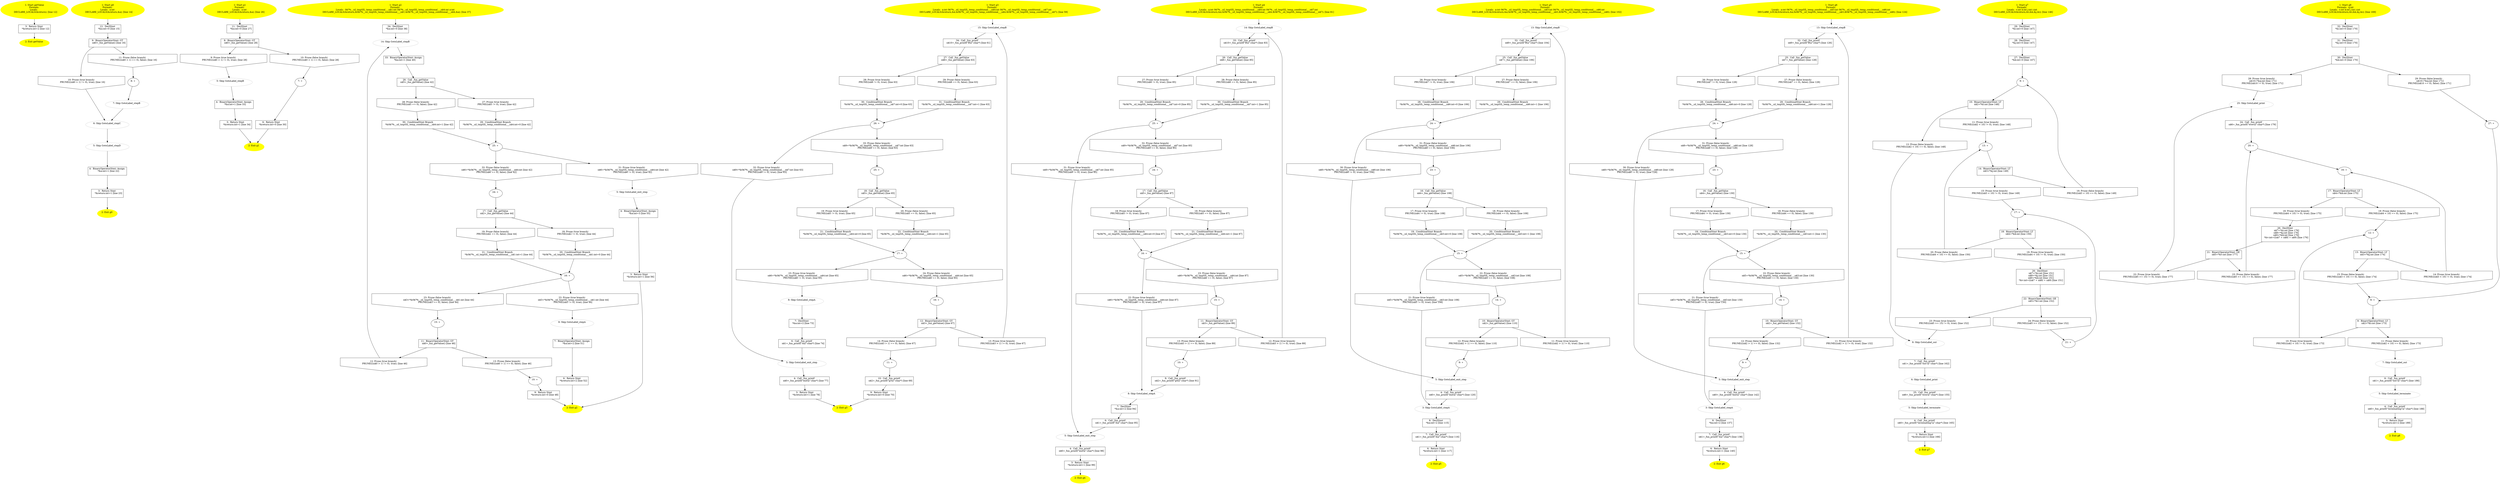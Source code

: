 /* @generated */
digraph iCFG {
"getValue.faa0c7b1433b0c97fcdc15fa47c8180f_1" [label="1: Start getValue\nFormals: \nLocals:  \n   DECLARE_LOCALS(&return); [line 12]\n " color=yellow style=filled]
	

	 "getValue.faa0c7b1433b0c97fcdc15fa47c8180f_1" -> "getValue.faa0c7b1433b0c97fcdc15fa47c8180f_3" ;
"getValue.faa0c7b1433b0c97fcdc15fa47c8180f_2" [label="2: Exit getValue \n  " color=yellow style=filled]
	

"getValue.faa0c7b1433b0c97fcdc15fa47c8180f_3" [label="3:  Return Stmt \n   *&return:int=2 [line 12]\n " shape="box"]
	

	 "getValue.faa0c7b1433b0c97fcdc15fa47c8180f_3" -> "getValue.faa0c7b1433b0c97fcdc15fa47c8180f_2" ;
"g0.8ac829e3bb8338d74cfb45ebe834d8e1_1" [label="1: Start g0\nFormals: \nLocals:  a:int \n   DECLARE_LOCALS(&return,&a); [line 14]\n " color=yellow style=filled]
	

	 "g0.8ac829e3bb8338d74cfb45ebe834d8e1_1" -> "g0.8ac829e3bb8338d74cfb45ebe834d8e1_12" ;
"g0.8ac829e3bb8338d74cfb45ebe834d8e1_2" [label="2: Exit g0 \n  " color=yellow style=filled]
	

"g0.8ac829e3bb8338d74cfb45ebe834d8e1_3" [label="3:  Return Stmt \n   *&return:int=1 [line 23]\n " shape="box"]
	

	 "g0.8ac829e3bb8338d74cfb45ebe834d8e1_3" -> "g0.8ac829e3bb8338d74cfb45ebe834d8e1_2" ;
"g0.8ac829e3bb8338d74cfb45ebe834d8e1_4" [label="4:  BinaryOperatorStmt: Assign \n   *&a:int=1 [line 22]\n " shape="box"]
	

	 "g0.8ac829e3bb8338d74cfb45ebe834d8e1_4" -> "g0.8ac829e3bb8338d74cfb45ebe834d8e1_3" ;
"g0.8ac829e3bb8338d74cfb45ebe834d8e1_5" [label="5: Skip GotoLabel_stepD \n  " color="gray"]
	

	 "g0.8ac829e3bb8338d74cfb45ebe834d8e1_5" -> "g0.8ac829e3bb8338d74cfb45ebe834d8e1_4" ;
"g0.8ac829e3bb8338d74cfb45ebe834d8e1_6" [label="6: Skip GotoLabel_stepC \n  " color="gray"]
	

	 "g0.8ac829e3bb8338d74cfb45ebe834d8e1_6" -> "g0.8ac829e3bb8338d74cfb45ebe834d8e1_5" ;
"g0.8ac829e3bb8338d74cfb45ebe834d8e1_7" [label="7: Skip GotoLabel_stepB \n  " color="gray"]
	

	 "g0.8ac829e3bb8338d74cfb45ebe834d8e1_7" -> "g0.8ac829e3bb8338d74cfb45ebe834d8e1_6" ;
"g0.8ac829e3bb8338d74cfb45ebe834d8e1_8" [label="8: + \n  " ]
	

	 "g0.8ac829e3bb8338d74cfb45ebe834d8e1_8" -> "g0.8ac829e3bb8338d74cfb45ebe834d8e1_7" ;
"g0.8ac829e3bb8338d74cfb45ebe834d8e1_9" [label="9:  BinaryOperatorStmt: GT \n   n$0=_fun_getValue() [line 16]\n " shape="box"]
	

	 "g0.8ac829e3bb8338d74cfb45ebe834d8e1_9" -> "g0.8ac829e3bb8338d74cfb45ebe834d8e1_10" ;
	 "g0.8ac829e3bb8338d74cfb45ebe834d8e1_9" -> "g0.8ac829e3bb8338d74cfb45ebe834d8e1_11" ;
"g0.8ac829e3bb8338d74cfb45ebe834d8e1_10" [label="10: Prune (true branch) \n   PRUNE(((n$0 > 1) != 0), true); [line 16]\n " shape="invhouse"]
	

	 "g0.8ac829e3bb8338d74cfb45ebe834d8e1_10" -> "g0.8ac829e3bb8338d74cfb45ebe834d8e1_6" ;
"g0.8ac829e3bb8338d74cfb45ebe834d8e1_11" [label="11: Prune (false branch) \n   PRUNE(((n$0 > 1) == 0), false); [line 16]\n " shape="invhouse"]
	

	 "g0.8ac829e3bb8338d74cfb45ebe834d8e1_11" -> "g0.8ac829e3bb8338d74cfb45ebe834d8e1_8" ;
"g0.8ac829e3bb8338d74cfb45ebe834d8e1_12" [label="12:  DeclStmt \n   *&a:int=0 [line 15]\n " shape="box"]
	

	 "g0.8ac829e3bb8338d74cfb45ebe834d8e1_12" -> "g0.8ac829e3bb8338d74cfb45ebe834d8e1_9" ;
"g1.0120a4f9196a5f9eb9f523f31f914da7_1" [label="1: Start g1\nFormals: \nLocals:  a:int \n   DECLARE_LOCALS(&return,&a); [line 26]\n " color=yellow style=filled]
	

	 "g1.0120a4f9196a5f9eb9f523f31f914da7_1" -> "g1.0120a4f9196a5f9eb9f523f31f914da7_11" ;
"g1.0120a4f9196a5f9eb9f523f31f914da7_2" [label="2: Exit g1 \n  " color=yellow style=filled]
	

"g1.0120a4f9196a5f9eb9f523f31f914da7_3" [label="3:  Return Stmt \n   *&return:int=1 [line 34]\n " shape="box"]
	

	 "g1.0120a4f9196a5f9eb9f523f31f914da7_3" -> "g1.0120a4f9196a5f9eb9f523f31f914da7_2" ;
"g1.0120a4f9196a5f9eb9f523f31f914da7_4" [label="4:  BinaryOperatorStmt: Assign \n   *&a:int=1 [line 33]\n " shape="box"]
	

	 "g1.0120a4f9196a5f9eb9f523f31f914da7_4" -> "g1.0120a4f9196a5f9eb9f523f31f914da7_3" ;
"g1.0120a4f9196a5f9eb9f523f31f914da7_5" [label="5: Skip GotoLabel_stepB \n  " color="gray"]
	

	 "g1.0120a4f9196a5f9eb9f523f31f914da7_5" -> "g1.0120a4f9196a5f9eb9f523f31f914da7_4" ;
"g1.0120a4f9196a5f9eb9f523f31f914da7_6" [label="6:  Return Stmt \n   *&return:int=0 [line 30]\n " shape="box"]
	

	 "g1.0120a4f9196a5f9eb9f523f31f914da7_6" -> "g1.0120a4f9196a5f9eb9f523f31f914da7_2" ;
"g1.0120a4f9196a5f9eb9f523f31f914da7_7" [label="7: + \n  " ]
	

	 "g1.0120a4f9196a5f9eb9f523f31f914da7_7" -> "g1.0120a4f9196a5f9eb9f523f31f914da7_6" ;
"g1.0120a4f9196a5f9eb9f523f31f914da7_8" [label="8:  BinaryOperatorStmt: GT \n   n$0=_fun_getValue() [line 28]\n " shape="box"]
	

	 "g1.0120a4f9196a5f9eb9f523f31f914da7_8" -> "g1.0120a4f9196a5f9eb9f523f31f914da7_9" ;
	 "g1.0120a4f9196a5f9eb9f523f31f914da7_8" -> "g1.0120a4f9196a5f9eb9f523f31f914da7_10" ;
"g1.0120a4f9196a5f9eb9f523f31f914da7_9" [label="9: Prune (true branch) \n   PRUNE(((n$0 > 1) != 0), true); [line 28]\n " shape="invhouse"]
	

	 "g1.0120a4f9196a5f9eb9f523f31f914da7_9" -> "g1.0120a4f9196a5f9eb9f523f31f914da7_5" ;
"g1.0120a4f9196a5f9eb9f523f31f914da7_10" [label="10: Prune (false branch) \n   PRUNE(((n$0 > 1) == 0), false); [line 28]\n " shape="invhouse"]
	

	 "g1.0120a4f9196a5f9eb9f523f31f914da7_10" -> "g1.0120a4f9196a5f9eb9f523f31f914da7_7" ;
"g1.0120a4f9196a5f9eb9f523f31f914da7_11" [label="11:  DeclStmt \n   *&a:int=0 [line 27]\n " shape="box"]
	

	 "g1.0120a4f9196a5f9eb9f523f31f914da7_11" -> "g1.0120a4f9196a5f9eb9f523f31f914da7_8" ;
"g2.e1c80488853d86ab9d6decfe30d8930f_1" [label="1: Start g2\nFormals: \nLocals:  0$?%__sil_tmpSIL_temp_conditional___n$1:int 0$?%__sil_tmpSIL_temp_conditional___n$4:int a:int \n   DECLARE_LOCALS(&return,&0$?%__sil_tmpSIL_temp_conditional___n$1,&0$?%__sil_tmpSIL_temp_conditional___n$4,&a); [line 37]\n " color=yellow style=filled]
	

	 "g2.e1c80488853d86ab9d6decfe30d8930f_1" -> "g2.e1c80488853d86ab9d6decfe30d8930f_34" ;
"g2.e1c80488853d86ab9d6decfe30d8930f_2" [label="2: Exit g2 \n  " color=yellow style=filled]
	

"g2.e1c80488853d86ab9d6decfe30d8930f_3" [label="3:  Return Stmt \n   *&return:int=1 [line 56]\n " shape="box"]
	

	 "g2.e1c80488853d86ab9d6decfe30d8930f_3" -> "g2.e1c80488853d86ab9d6decfe30d8930f_2" ;
"g2.e1c80488853d86ab9d6decfe30d8930f_4" [label="4:  BinaryOperatorStmt: Assign \n   *&a:int=3 [line 55]\n " shape="box"]
	

	 "g2.e1c80488853d86ab9d6decfe30d8930f_4" -> "g2.e1c80488853d86ab9d6decfe30d8930f_3" ;
"g2.e1c80488853d86ab9d6decfe30d8930f_5" [label="5: Skip GotoLabel_exit_step \n  " color="gray"]
	

	 "g2.e1c80488853d86ab9d6decfe30d8930f_5" -> "g2.e1c80488853d86ab9d6decfe30d8930f_4" ;
"g2.e1c80488853d86ab9d6decfe30d8930f_6" [label="6:  Return Stmt \n   *&return:int=2 [line 52]\n " shape="box"]
	

	 "g2.e1c80488853d86ab9d6decfe30d8930f_6" -> "g2.e1c80488853d86ab9d6decfe30d8930f_2" ;
"g2.e1c80488853d86ab9d6decfe30d8930f_7" [label="7:  BinaryOperatorStmt: Assign \n   *&a:int=2 [line 51]\n " shape="box"]
	

	 "g2.e1c80488853d86ab9d6decfe30d8930f_7" -> "g2.e1c80488853d86ab9d6decfe30d8930f_6" ;
"g2.e1c80488853d86ab9d6decfe30d8930f_8" [label="8: Skip GotoLabel_stepA \n  " color="gray"]
	

	 "g2.e1c80488853d86ab9d6decfe30d8930f_8" -> "g2.e1c80488853d86ab9d6decfe30d8930f_7" ;
"g2.e1c80488853d86ab9d6decfe30d8930f_9" [label="9:  Return Stmt \n   *&return:int=0 [line 48]\n " shape="box"]
	

	 "g2.e1c80488853d86ab9d6decfe30d8930f_9" -> "g2.e1c80488853d86ab9d6decfe30d8930f_2" ;
"g2.e1c80488853d86ab9d6decfe30d8930f_10" [label="10: + \n  " ]
	

	 "g2.e1c80488853d86ab9d6decfe30d8930f_10" -> "g2.e1c80488853d86ab9d6decfe30d8930f_9" ;
"g2.e1c80488853d86ab9d6decfe30d8930f_11" [label="11:  BinaryOperatorStmt: GT \n   n$0=_fun_getValue() [line 46]\n " shape="box"]
	

	 "g2.e1c80488853d86ab9d6decfe30d8930f_11" -> "g2.e1c80488853d86ab9d6decfe30d8930f_12" ;
	 "g2.e1c80488853d86ab9d6decfe30d8930f_11" -> "g2.e1c80488853d86ab9d6decfe30d8930f_13" ;
"g2.e1c80488853d86ab9d6decfe30d8930f_12" [label="12: Prune (true branch) \n   PRUNE(((n$0 > 1) != 0), true); [line 46]\n " shape="invhouse"]
	

	 "g2.e1c80488853d86ab9d6decfe30d8930f_12" -> "g2.e1c80488853d86ab9d6decfe30d8930f_14" ;
"g2.e1c80488853d86ab9d6decfe30d8930f_13" [label="13: Prune (false branch) \n   PRUNE(((n$0 > 1) == 0), false); [line 46]\n " shape="invhouse"]
	

	 "g2.e1c80488853d86ab9d6decfe30d8930f_13" -> "g2.e1c80488853d86ab9d6decfe30d8930f_10" ;
"g2.e1c80488853d86ab9d6decfe30d8930f_14" [label="14: Skip GotoLabel_stepB \n  " color="gray"]
	

	 "g2.e1c80488853d86ab9d6decfe30d8930f_14" -> "g2.e1c80488853d86ab9d6decfe30d8930f_33" ;
"g2.e1c80488853d86ab9d6decfe30d8930f_15" [label="15: + \n  " ]
	

	 "g2.e1c80488853d86ab9d6decfe30d8930f_15" -> "g2.e1c80488853d86ab9d6decfe30d8930f_11" ;
"g2.e1c80488853d86ab9d6decfe30d8930f_16" [label="16: + \n  " ]
	

	 "g2.e1c80488853d86ab9d6decfe30d8930f_16" -> "g2.e1c80488853d86ab9d6decfe30d8930f_22" ;
	 "g2.e1c80488853d86ab9d6decfe30d8930f_16" -> "g2.e1c80488853d86ab9d6decfe30d8930f_23" ;
"g2.e1c80488853d86ab9d6decfe30d8930f_17" [label="17:  Call _fun_getValue \n   n$2=_fun_getValue() [line 44]\n " shape="box"]
	

	 "g2.e1c80488853d86ab9d6decfe30d8930f_17" -> "g2.e1c80488853d86ab9d6decfe30d8930f_18" ;
	 "g2.e1c80488853d86ab9d6decfe30d8930f_17" -> "g2.e1c80488853d86ab9d6decfe30d8930f_19" ;
"g2.e1c80488853d86ab9d6decfe30d8930f_18" [label="18: Prune (true branch) \n   PRUNE((n$2 != 0), true); [line 44]\n " shape="invhouse"]
	

	 "g2.e1c80488853d86ab9d6decfe30d8930f_18" -> "g2.e1c80488853d86ab9d6decfe30d8930f_20" ;
"g2.e1c80488853d86ab9d6decfe30d8930f_19" [label="19: Prune (false branch) \n   PRUNE((n$2 == 0), false); [line 44]\n " shape="invhouse"]
	

	 "g2.e1c80488853d86ab9d6decfe30d8930f_19" -> "g2.e1c80488853d86ab9d6decfe30d8930f_21" ;
"g2.e1c80488853d86ab9d6decfe30d8930f_20" [label="20:  ConditinalStmt Branch \n   *&0$?%__sil_tmpSIL_temp_conditional___n$1:int=0 [line 44]\n " shape="box"]
	

	 "g2.e1c80488853d86ab9d6decfe30d8930f_20" -> "g2.e1c80488853d86ab9d6decfe30d8930f_16" ;
"g2.e1c80488853d86ab9d6decfe30d8930f_21" [label="21:  ConditinalStmt Branch \n   *&0$?%__sil_tmpSIL_temp_conditional___n$1:int=1 [line 44]\n " shape="box"]
	

	 "g2.e1c80488853d86ab9d6decfe30d8930f_21" -> "g2.e1c80488853d86ab9d6decfe30d8930f_16" ;
"g2.e1c80488853d86ab9d6decfe30d8930f_22" [label="22: Prune (true branch) \n   n$3=*&0$?%__sil_tmpSIL_temp_conditional___n$1:int [line 44]\n  PRUNE((n$3 != 0), true); [line 44]\n " shape="invhouse"]
	

	 "g2.e1c80488853d86ab9d6decfe30d8930f_22" -> "g2.e1c80488853d86ab9d6decfe30d8930f_8" ;
"g2.e1c80488853d86ab9d6decfe30d8930f_23" [label="23: Prune (false branch) \n   n$3=*&0$?%__sil_tmpSIL_temp_conditional___n$1:int [line 44]\n  PRUNE((n$3 == 0), false); [line 44]\n " shape="invhouse"]
	

	 "g2.e1c80488853d86ab9d6decfe30d8930f_23" -> "g2.e1c80488853d86ab9d6decfe30d8930f_15" ;
"g2.e1c80488853d86ab9d6decfe30d8930f_24" [label="24: + \n  " ]
	

	 "g2.e1c80488853d86ab9d6decfe30d8930f_24" -> "g2.e1c80488853d86ab9d6decfe30d8930f_17" ;
"g2.e1c80488853d86ab9d6decfe30d8930f_25" [label="25: + \n  " ]
	

	 "g2.e1c80488853d86ab9d6decfe30d8930f_25" -> "g2.e1c80488853d86ab9d6decfe30d8930f_31" ;
	 "g2.e1c80488853d86ab9d6decfe30d8930f_25" -> "g2.e1c80488853d86ab9d6decfe30d8930f_32" ;
"g2.e1c80488853d86ab9d6decfe30d8930f_26" [label="26:  Call _fun_getValue \n   n$5=_fun_getValue() [line 42]\n " shape="box"]
	

	 "g2.e1c80488853d86ab9d6decfe30d8930f_26" -> "g2.e1c80488853d86ab9d6decfe30d8930f_27" ;
	 "g2.e1c80488853d86ab9d6decfe30d8930f_26" -> "g2.e1c80488853d86ab9d6decfe30d8930f_28" ;
"g2.e1c80488853d86ab9d6decfe30d8930f_27" [label="27: Prune (true branch) \n   PRUNE((n$5 != 0), true); [line 42]\n " shape="invhouse"]
	

	 "g2.e1c80488853d86ab9d6decfe30d8930f_27" -> "g2.e1c80488853d86ab9d6decfe30d8930f_29" ;
"g2.e1c80488853d86ab9d6decfe30d8930f_28" [label="28: Prune (false branch) \n   PRUNE((n$5 == 0), false); [line 42]\n " shape="invhouse"]
	

	 "g2.e1c80488853d86ab9d6decfe30d8930f_28" -> "g2.e1c80488853d86ab9d6decfe30d8930f_30" ;
"g2.e1c80488853d86ab9d6decfe30d8930f_29" [label="29:  ConditinalStmt Branch \n   *&0$?%__sil_tmpSIL_temp_conditional___n$4:int=0 [line 42]\n " shape="box"]
	

	 "g2.e1c80488853d86ab9d6decfe30d8930f_29" -> "g2.e1c80488853d86ab9d6decfe30d8930f_25" ;
"g2.e1c80488853d86ab9d6decfe30d8930f_30" [label="30:  ConditinalStmt Branch \n   *&0$?%__sil_tmpSIL_temp_conditional___n$4:int=1 [line 42]\n " shape="box"]
	

	 "g2.e1c80488853d86ab9d6decfe30d8930f_30" -> "g2.e1c80488853d86ab9d6decfe30d8930f_25" ;
"g2.e1c80488853d86ab9d6decfe30d8930f_31" [label="31: Prune (true branch) \n   n$6=*&0$?%__sil_tmpSIL_temp_conditional___n$4:int [line 42]\n  PRUNE((n$6 != 0), true); [line 42]\n " shape="invhouse"]
	

	 "g2.e1c80488853d86ab9d6decfe30d8930f_31" -> "g2.e1c80488853d86ab9d6decfe30d8930f_5" ;
"g2.e1c80488853d86ab9d6decfe30d8930f_32" [label="32: Prune (false branch) \n   n$6=*&0$?%__sil_tmpSIL_temp_conditional___n$4:int [line 42]\n  PRUNE((n$6 == 0), false); [line 42]\n " shape="invhouse"]
	

	 "g2.e1c80488853d86ab9d6decfe30d8930f_32" -> "g2.e1c80488853d86ab9d6decfe30d8930f_24" ;
"g2.e1c80488853d86ab9d6decfe30d8930f_33" [label="33:  BinaryOperatorStmt: Assign \n   *&a:int=1 [line 40]\n " shape="box"]
	

	 "g2.e1c80488853d86ab9d6decfe30d8930f_33" -> "g2.e1c80488853d86ab9d6decfe30d8930f_26" ;
"g2.e1c80488853d86ab9d6decfe30d8930f_34" [label="34:  DeclStmt \n   *&a:int=0 [line 38]\n " shape="box"]
	

	 "g2.e1c80488853d86ab9d6decfe30d8930f_34" -> "g2.e1c80488853d86ab9d6decfe30d8930f_14" ;
"g3.8a9fd7dfda802921fdc4079f9a528ce8_1" [label="1: Start g3\nFormals: \nLocals:  a:int 0$?%__sil_tmpSIL_temp_conditional___n$4:int 0$?%__sil_tmpSIL_temp_conditional___n$7:int \n   DECLARE_LOCALS(&return,&a,&0$?%__sil_tmpSIL_temp_conditional___n$4,&0$?%__sil_tmpSIL_temp_conditional___n$7); [line 59]\n " color=yellow style=filled]
	

	 "g3.8a9fd7dfda802921fdc4079f9a528ce8_1" -> "g3.8a9fd7dfda802921fdc4079f9a528ce8_15" ;
"g3.8a9fd7dfda802921fdc4079f9a528ce8_2" [label="2: Exit g3 \n  " color=yellow style=filled]
	

"g3.8a9fd7dfda802921fdc4079f9a528ce8_3" [label="3:  Return Stmt \n   *&return:int=1 [line 78]\n " shape="box"]
	

	 "g3.8a9fd7dfda802921fdc4079f9a528ce8_3" -> "g3.8a9fd7dfda802921fdc4079f9a528ce8_2" ;
"g3.8a9fd7dfda802921fdc4079f9a528ce8_4" [label="4:  Call _fun_printf \n   n$0=_fun_printf(\"exit\\n\":char*) [line 77]\n " shape="box"]
	

	 "g3.8a9fd7dfda802921fdc4079f9a528ce8_4" -> "g3.8a9fd7dfda802921fdc4079f9a528ce8_3" ;
"g3.8a9fd7dfda802921fdc4079f9a528ce8_5" [label="5: Skip GotoLabel_exit_step \n  " color="gray"]
	

	 "g3.8a9fd7dfda802921fdc4079f9a528ce8_5" -> "g3.8a9fd7dfda802921fdc4079f9a528ce8_4" ;
"g3.8a9fd7dfda802921fdc4079f9a528ce8_6" [label="6:  Call _fun_printf \n   n$1=_fun_printf(\"A\\n\":char*) [line 74]\n " shape="box"]
	

	 "g3.8a9fd7dfda802921fdc4079f9a528ce8_6" -> "g3.8a9fd7dfda802921fdc4079f9a528ce8_5" ;
"g3.8a9fd7dfda802921fdc4079f9a528ce8_7" [label="7:  DeclStmt \n   *&a:int=2 [line 73]\n " shape="box"]
	

	 "g3.8a9fd7dfda802921fdc4079f9a528ce8_7" -> "g3.8a9fd7dfda802921fdc4079f9a528ce8_6" ;
"g3.8a9fd7dfda802921fdc4079f9a528ce8_8" [label="8: Skip GotoLabel_stepA \n  " color="gray"]
	

	 "g3.8a9fd7dfda802921fdc4079f9a528ce8_8" -> "g3.8a9fd7dfda802921fdc4079f9a528ce8_7" ;
"g3.8a9fd7dfda802921fdc4079f9a528ce8_9" [label="9:  Return Stmt \n   *&return:int=0 [line 70]\n " shape="box"]
	

	 "g3.8a9fd7dfda802921fdc4079f9a528ce8_9" -> "g3.8a9fd7dfda802921fdc4079f9a528ce8_2" ;
"g3.8a9fd7dfda802921fdc4079f9a528ce8_10" [label="10:  Call _fun_printf \n   n$2=_fun_printf(\"g3\\n\":char*) [line 69]\n " shape="box"]
	

	 "g3.8a9fd7dfda802921fdc4079f9a528ce8_10" -> "g3.8a9fd7dfda802921fdc4079f9a528ce8_9" ;
"g3.8a9fd7dfda802921fdc4079f9a528ce8_11" [label="11: + \n  " ]
	

	 "g3.8a9fd7dfda802921fdc4079f9a528ce8_11" -> "g3.8a9fd7dfda802921fdc4079f9a528ce8_10" ;
"g3.8a9fd7dfda802921fdc4079f9a528ce8_12" [label="12:  BinaryOperatorStmt: GT \n   n$3=_fun_getValue() [line 67]\n " shape="box"]
	

	 "g3.8a9fd7dfda802921fdc4079f9a528ce8_12" -> "g3.8a9fd7dfda802921fdc4079f9a528ce8_13" ;
	 "g3.8a9fd7dfda802921fdc4079f9a528ce8_12" -> "g3.8a9fd7dfda802921fdc4079f9a528ce8_14" ;
"g3.8a9fd7dfda802921fdc4079f9a528ce8_13" [label="13: Prune (true branch) \n   PRUNE(((n$3 > 1) != 0), true); [line 67]\n " shape="invhouse"]
	

	 "g3.8a9fd7dfda802921fdc4079f9a528ce8_13" -> "g3.8a9fd7dfda802921fdc4079f9a528ce8_15" ;
"g3.8a9fd7dfda802921fdc4079f9a528ce8_14" [label="14: Prune (false branch) \n   PRUNE(((n$3 > 1) == 0), false); [line 67]\n " shape="invhouse"]
	

	 "g3.8a9fd7dfda802921fdc4079f9a528ce8_14" -> "g3.8a9fd7dfda802921fdc4079f9a528ce8_11" ;
"g3.8a9fd7dfda802921fdc4079f9a528ce8_15" [label="15: Skip GotoLabel_stepB \n  " color="gray"]
	

	 "g3.8a9fd7dfda802921fdc4079f9a528ce8_15" -> "g3.8a9fd7dfda802921fdc4079f9a528ce8_34" ;
"g3.8a9fd7dfda802921fdc4079f9a528ce8_16" [label="16: + \n  " ]
	

	 "g3.8a9fd7dfda802921fdc4079f9a528ce8_16" -> "g3.8a9fd7dfda802921fdc4079f9a528ce8_12" ;
"g3.8a9fd7dfda802921fdc4079f9a528ce8_17" [label="17: + \n  " ]
	

	 "g3.8a9fd7dfda802921fdc4079f9a528ce8_17" -> "g3.8a9fd7dfda802921fdc4079f9a528ce8_23" ;
	 "g3.8a9fd7dfda802921fdc4079f9a528ce8_17" -> "g3.8a9fd7dfda802921fdc4079f9a528ce8_24" ;
"g3.8a9fd7dfda802921fdc4079f9a528ce8_18" [label="18:  Call _fun_getValue \n   n$5=_fun_getValue() [line 65]\n " shape="box"]
	

	 "g3.8a9fd7dfda802921fdc4079f9a528ce8_18" -> "g3.8a9fd7dfda802921fdc4079f9a528ce8_19" ;
	 "g3.8a9fd7dfda802921fdc4079f9a528ce8_18" -> "g3.8a9fd7dfda802921fdc4079f9a528ce8_20" ;
"g3.8a9fd7dfda802921fdc4079f9a528ce8_19" [label="19: Prune (true branch) \n   PRUNE((n$5 != 0), true); [line 65]\n " shape="invhouse"]
	

	 "g3.8a9fd7dfda802921fdc4079f9a528ce8_19" -> "g3.8a9fd7dfda802921fdc4079f9a528ce8_21" ;
"g3.8a9fd7dfda802921fdc4079f9a528ce8_20" [label="20: Prune (false branch) \n   PRUNE((n$5 == 0), false); [line 65]\n " shape="invhouse"]
	

	 "g3.8a9fd7dfda802921fdc4079f9a528ce8_20" -> "g3.8a9fd7dfda802921fdc4079f9a528ce8_22" ;
"g3.8a9fd7dfda802921fdc4079f9a528ce8_21" [label="21:  ConditinalStmt Branch \n   *&0$?%__sil_tmpSIL_temp_conditional___n$4:int=0 [line 65]\n " shape="box"]
	

	 "g3.8a9fd7dfda802921fdc4079f9a528ce8_21" -> "g3.8a9fd7dfda802921fdc4079f9a528ce8_17" ;
"g3.8a9fd7dfda802921fdc4079f9a528ce8_22" [label="22:  ConditinalStmt Branch \n   *&0$?%__sil_tmpSIL_temp_conditional___n$4:int=1 [line 65]\n " shape="box"]
	

	 "g3.8a9fd7dfda802921fdc4079f9a528ce8_22" -> "g3.8a9fd7dfda802921fdc4079f9a528ce8_17" ;
"g3.8a9fd7dfda802921fdc4079f9a528ce8_23" [label="23: Prune (true branch) \n   n$6=*&0$?%__sil_tmpSIL_temp_conditional___n$4:int [line 65]\n  PRUNE((n$6 != 0), true); [line 65]\n " shape="invhouse"]
	

	 "g3.8a9fd7dfda802921fdc4079f9a528ce8_23" -> "g3.8a9fd7dfda802921fdc4079f9a528ce8_8" ;
"g3.8a9fd7dfda802921fdc4079f9a528ce8_24" [label="24: Prune (false branch) \n   n$6=*&0$?%__sil_tmpSIL_temp_conditional___n$4:int [line 65]\n  PRUNE((n$6 == 0), false); [line 65]\n " shape="invhouse"]
	

	 "g3.8a9fd7dfda802921fdc4079f9a528ce8_24" -> "g3.8a9fd7dfda802921fdc4079f9a528ce8_16" ;
"g3.8a9fd7dfda802921fdc4079f9a528ce8_25" [label="25: + \n  " ]
	

	 "g3.8a9fd7dfda802921fdc4079f9a528ce8_25" -> "g3.8a9fd7dfda802921fdc4079f9a528ce8_18" ;
"g3.8a9fd7dfda802921fdc4079f9a528ce8_26" [label="26: + \n  " ]
	

	 "g3.8a9fd7dfda802921fdc4079f9a528ce8_26" -> "g3.8a9fd7dfda802921fdc4079f9a528ce8_32" ;
	 "g3.8a9fd7dfda802921fdc4079f9a528ce8_26" -> "g3.8a9fd7dfda802921fdc4079f9a528ce8_33" ;
"g3.8a9fd7dfda802921fdc4079f9a528ce8_27" [label="27:  Call _fun_getValue \n   n$8=_fun_getValue() [line 63]\n " shape="box"]
	

	 "g3.8a9fd7dfda802921fdc4079f9a528ce8_27" -> "g3.8a9fd7dfda802921fdc4079f9a528ce8_28" ;
	 "g3.8a9fd7dfda802921fdc4079f9a528ce8_27" -> "g3.8a9fd7dfda802921fdc4079f9a528ce8_29" ;
"g3.8a9fd7dfda802921fdc4079f9a528ce8_28" [label="28: Prune (true branch) \n   PRUNE((n$8 != 0), true); [line 63]\n " shape="invhouse"]
	

	 "g3.8a9fd7dfda802921fdc4079f9a528ce8_28" -> "g3.8a9fd7dfda802921fdc4079f9a528ce8_30" ;
"g3.8a9fd7dfda802921fdc4079f9a528ce8_29" [label="29: Prune (false branch) \n   PRUNE((n$8 == 0), false); [line 63]\n " shape="invhouse"]
	

	 "g3.8a9fd7dfda802921fdc4079f9a528ce8_29" -> "g3.8a9fd7dfda802921fdc4079f9a528ce8_31" ;
"g3.8a9fd7dfda802921fdc4079f9a528ce8_30" [label="30:  ConditinalStmt Branch \n   *&0$?%__sil_tmpSIL_temp_conditional___n$7:int=0 [line 63]\n " shape="box"]
	

	 "g3.8a9fd7dfda802921fdc4079f9a528ce8_30" -> "g3.8a9fd7dfda802921fdc4079f9a528ce8_26" ;
"g3.8a9fd7dfda802921fdc4079f9a528ce8_31" [label="31:  ConditinalStmt Branch \n   *&0$?%__sil_tmpSIL_temp_conditional___n$7:int=1 [line 63]\n " shape="box"]
	

	 "g3.8a9fd7dfda802921fdc4079f9a528ce8_31" -> "g3.8a9fd7dfda802921fdc4079f9a528ce8_26" ;
"g3.8a9fd7dfda802921fdc4079f9a528ce8_32" [label="32: Prune (true branch) \n   n$9=*&0$?%__sil_tmpSIL_temp_conditional___n$7:int [line 63]\n  PRUNE((n$9 != 0), true); [line 63]\n " shape="invhouse"]
	

	 "g3.8a9fd7dfda802921fdc4079f9a528ce8_32" -> "g3.8a9fd7dfda802921fdc4079f9a528ce8_5" ;
"g3.8a9fd7dfda802921fdc4079f9a528ce8_33" [label="33: Prune (false branch) \n   n$9=*&0$?%__sil_tmpSIL_temp_conditional___n$7:int [line 63]\n  PRUNE((n$9 == 0), false); [line 63]\n " shape="invhouse"]
	

	 "g3.8a9fd7dfda802921fdc4079f9a528ce8_33" -> "g3.8a9fd7dfda802921fdc4079f9a528ce8_25" ;
"g3.8a9fd7dfda802921fdc4079f9a528ce8_34" [label="34:  Call _fun_printf \n   n$10=_fun_printf(\"B\\n\":char*) [line 61]\n " shape="box"]
	

	 "g3.8a9fd7dfda802921fdc4079f9a528ce8_34" -> "g3.8a9fd7dfda802921fdc4079f9a528ce8_27" ;
"g4.b0b5c8f28ad7834e70a958a8882fa59a_1" [label="1: Start g4\nFormals: \nLocals:  a:int 0$?%__sil_tmpSIL_temp_conditional___n$4:int 0$?%__sil_tmpSIL_temp_conditional___n$7:int \n   DECLARE_LOCALS(&return,&a,&0$?%__sil_tmpSIL_temp_conditional___n$4,&0$?%__sil_tmpSIL_temp_conditional___n$7); [line 81]\n " color=yellow style=filled]
	

	 "g4.b0b5c8f28ad7834e70a958a8882fa59a_1" -> "g4.b0b5c8f28ad7834e70a958a8882fa59a_14" ;
"g4.b0b5c8f28ad7834e70a958a8882fa59a_2" [label="2: Exit g4 \n  " color=yellow style=filled]
	

"g4.b0b5c8f28ad7834e70a958a8882fa59a_3" [label="3:  Return Stmt \n   *&return:int=1 [line 99]\n " shape="box"]
	

	 "g4.b0b5c8f28ad7834e70a958a8882fa59a_3" -> "g4.b0b5c8f28ad7834e70a958a8882fa59a_2" ;
"g4.b0b5c8f28ad7834e70a958a8882fa59a_4" [label="4:  Call _fun_printf \n   n$0=_fun_printf(\"exit\\n\":char*) [line 98]\n " shape="box"]
	

	 "g4.b0b5c8f28ad7834e70a958a8882fa59a_4" -> "g4.b0b5c8f28ad7834e70a958a8882fa59a_3" ;
"g4.b0b5c8f28ad7834e70a958a8882fa59a_5" [label="5: Skip GotoLabel_exit_step \n  " color="gray"]
	

	 "g4.b0b5c8f28ad7834e70a958a8882fa59a_5" -> "g4.b0b5c8f28ad7834e70a958a8882fa59a_4" ;
"g4.b0b5c8f28ad7834e70a958a8882fa59a_6" [label="6:  Call _fun_printf \n   n$1=_fun_printf(\"A\\n\":char*) [line 95]\n " shape="box"]
	

	 "g4.b0b5c8f28ad7834e70a958a8882fa59a_6" -> "g4.b0b5c8f28ad7834e70a958a8882fa59a_5" ;
"g4.b0b5c8f28ad7834e70a958a8882fa59a_7" [label="7:  DeclStmt \n   *&a:int=2 [line 94]\n " shape="box"]
	

	 "g4.b0b5c8f28ad7834e70a958a8882fa59a_7" -> "g4.b0b5c8f28ad7834e70a958a8882fa59a_6" ;
"g4.b0b5c8f28ad7834e70a958a8882fa59a_8" [label="8: Skip GotoLabel_stepA \n  " color="gray"]
	

	 "g4.b0b5c8f28ad7834e70a958a8882fa59a_8" -> "g4.b0b5c8f28ad7834e70a958a8882fa59a_7" ;
"g4.b0b5c8f28ad7834e70a958a8882fa59a_9" [label="9:  Call _fun_printf \n   n$2=_fun_printf(\"g4\\n\":char*) [line 91]\n " shape="box"]
	

	 "g4.b0b5c8f28ad7834e70a958a8882fa59a_9" -> "g4.b0b5c8f28ad7834e70a958a8882fa59a_8" ;
"g4.b0b5c8f28ad7834e70a958a8882fa59a_10" [label="10: + \n  " ]
	

	 "g4.b0b5c8f28ad7834e70a958a8882fa59a_10" -> "g4.b0b5c8f28ad7834e70a958a8882fa59a_9" ;
"g4.b0b5c8f28ad7834e70a958a8882fa59a_11" [label="11:  BinaryOperatorStmt: GT \n   n$3=_fun_getValue() [line 89]\n " shape="box"]
	

	 "g4.b0b5c8f28ad7834e70a958a8882fa59a_11" -> "g4.b0b5c8f28ad7834e70a958a8882fa59a_12" ;
	 "g4.b0b5c8f28ad7834e70a958a8882fa59a_11" -> "g4.b0b5c8f28ad7834e70a958a8882fa59a_13" ;
"g4.b0b5c8f28ad7834e70a958a8882fa59a_12" [label="12: Prune (true branch) \n   PRUNE(((n$3 > 1) != 0), true); [line 89]\n " shape="invhouse"]
	

	 "g4.b0b5c8f28ad7834e70a958a8882fa59a_12" -> "g4.b0b5c8f28ad7834e70a958a8882fa59a_14" ;
"g4.b0b5c8f28ad7834e70a958a8882fa59a_13" [label="13: Prune (false branch) \n   PRUNE(((n$3 > 1) == 0), false); [line 89]\n " shape="invhouse"]
	

	 "g4.b0b5c8f28ad7834e70a958a8882fa59a_13" -> "g4.b0b5c8f28ad7834e70a958a8882fa59a_10" ;
"g4.b0b5c8f28ad7834e70a958a8882fa59a_14" [label="14: Skip GotoLabel_stepB \n  " color="gray"]
	

	 "g4.b0b5c8f28ad7834e70a958a8882fa59a_14" -> "g4.b0b5c8f28ad7834e70a958a8882fa59a_33" ;
"g4.b0b5c8f28ad7834e70a958a8882fa59a_15" [label="15: + \n  " ]
	

	 "g4.b0b5c8f28ad7834e70a958a8882fa59a_15" -> "g4.b0b5c8f28ad7834e70a958a8882fa59a_11" ;
"g4.b0b5c8f28ad7834e70a958a8882fa59a_16" [label="16: + \n  " ]
	

	 "g4.b0b5c8f28ad7834e70a958a8882fa59a_16" -> "g4.b0b5c8f28ad7834e70a958a8882fa59a_22" ;
	 "g4.b0b5c8f28ad7834e70a958a8882fa59a_16" -> "g4.b0b5c8f28ad7834e70a958a8882fa59a_23" ;
"g4.b0b5c8f28ad7834e70a958a8882fa59a_17" [label="17:  Call _fun_getValue \n   n$5=_fun_getValue() [line 87]\n " shape="box"]
	

	 "g4.b0b5c8f28ad7834e70a958a8882fa59a_17" -> "g4.b0b5c8f28ad7834e70a958a8882fa59a_18" ;
	 "g4.b0b5c8f28ad7834e70a958a8882fa59a_17" -> "g4.b0b5c8f28ad7834e70a958a8882fa59a_19" ;
"g4.b0b5c8f28ad7834e70a958a8882fa59a_18" [label="18: Prune (true branch) \n   PRUNE((n$5 != 0), true); [line 87]\n " shape="invhouse"]
	

	 "g4.b0b5c8f28ad7834e70a958a8882fa59a_18" -> "g4.b0b5c8f28ad7834e70a958a8882fa59a_20" ;
"g4.b0b5c8f28ad7834e70a958a8882fa59a_19" [label="19: Prune (false branch) \n   PRUNE((n$5 == 0), false); [line 87]\n " shape="invhouse"]
	

	 "g4.b0b5c8f28ad7834e70a958a8882fa59a_19" -> "g4.b0b5c8f28ad7834e70a958a8882fa59a_21" ;
"g4.b0b5c8f28ad7834e70a958a8882fa59a_20" [label="20:  ConditinalStmt Branch \n   *&0$?%__sil_tmpSIL_temp_conditional___n$4:int=0 [line 87]\n " shape="box"]
	

	 "g4.b0b5c8f28ad7834e70a958a8882fa59a_20" -> "g4.b0b5c8f28ad7834e70a958a8882fa59a_16" ;
"g4.b0b5c8f28ad7834e70a958a8882fa59a_21" [label="21:  ConditinalStmt Branch \n   *&0$?%__sil_tmpSIL_temp_conditional___n$4:int=1 [line 87]\n " shape="box"]
	

	 "g4.b0b5c8f28ad7834e70a958a8882fa59a_21" -> "g4.b0b5c8f28ad7834e70a958a8882fa59a_16" ;
"g4.b0b5c8f28ad7834e70a958a8882fa59a_22" [label="22: Prune (true branch) \n   n$6=*&0$?%__sil_tmpSIL_temp_conditional___n$4:int [line 87]\n  PRUNE((n$6 != 0), true); [line 87]\n " shape="invhouse"]
	

	 "g4.b0b5c8f28ad7834e70a958a8882fa59a_22" -> "g4.b0b5c8f28ad7834e70a958a8882fa59a_8" ;
"g4.b0b5c8f28ad7834e70a958a8882fa59a_23" [label="23: Prune (false branch) \n   n$6=*&0$?%__sil_tmpSIL_temp_conditional___n$4:int [line 87]\n  PRUNE((n$6 == 0), false); [line 87]\n " shape="invhouse"]
	

	 "g4.b0b5c8f28ad7834e70a958a8882fa59a_23" -> "g4.b0b5c8f28ad7834e70a958a8882fa59a_15" ;
"g4.b0b5c8f28ad7834e70a958a8882fa59a_24" [label="24: + \n  " ]
	

	 "g4.b0b5c8f28ad7834e70a958a8882fa59a_24" -> "g4.b0b5c8f28ad7834e70a958a8882fa59a_17" ;
"g4.b0b5c8f28ad7834e70a958a8882fa59a_25" [label="25: + \n  " ]
	

	 "g4.b0b5c8f28ad7834e70a958a8882fa59a_25" -> "g4.b0b5c8f28ad7834e70a958a8882fa59a_31" ;
	 "g4.b0b5c8f28ad7834e70a958a8882fa59a_25" -> "g4.b0b5c8f28ad7834e70a958a8882fa59a_32" ;
"g4.b0b5c8f28ad7834e70a958a8882fa59a_26" [label="26:  Call _fun_getValue \n   n$8=_fun_getValue() [line 85]\n " shape="box"]
	

	 "g4.b0b5c8f28ad7834e70a958a8882fa59a_26" -> "g4.b0b5c8f28ad7834e70a958a8882fa59a_27" ;
	 "g4.b0b5c8f28ad7834e70a958a8882fa59a_26" -> "g4.b0b5c8f28ad7834e70a958a8882fa59a_28" ;
"g4.b0b5c8f28ad7834e70a958a8882fa59a_27" [label="27: Prune (true branch) \n   PRUNE((n$8 != 0), true); [line 85]\n " shape="invhouse"]
	

	 "g4.b0b5c8f28ad7834e70a958a8882fa59a_27" -> "g4.b0b5c8f28ad7834e70a958a8882fa59a_29" ;
"g4.b0b5c8f28ad7834e70a958a8882fa59a_28" [label="28: Prune (false branch) \n   PRUNE((n$8 == 0), false); [line 85]\n " shape="invhouse"]
	

	 "g4.b0b5c8f28ad7834e70a958a8882fa59a_28" -> "g4.b0b5c8f28ad7834e70a958a8882fa59a_30" ;
"g4.b0b5c8f28ad7834e70a958a8882fa59a_29" [label="29:  ConditinalStmt Branch \n   *&0$?%__sil_tmpSIL_temp_conditional___n$7:int=0 [line 85]\n " shape="box"]
	

	 "g4.b0b5c8f28ad7834e70a958a8882fa59a_29" -> "g4.b0b5c8f28ad7834e70a958a8882fa59a_25" ;
"g4.b0b5c8f28ad7834e70a958a8882fa59a_30" [label="30:  ConditinalStmt Branch \n   *&0$?%__sil_tmpSIL_temp_conditional___n$7:int=1 [line 85]\n " shape="box"]
	

	 "g4.b0b5c8f28ad7834e70a958a8882fa59a_30" -> "g4.b0b5c8f28ad7834e70a958a8882fa59a_25" ;
"g4.b0b5c8f28ad7834e70a958a8882fa59a_31" [label="31: Prune (true branch) \n   n$9=*&0$?%__sil_tmpSIL_temp_conditional___n$7:int [line 85]\n  PRUNE((n$9 != 0), true); [line 85]\n " shape="invhouse"]
	

	 "g4.b0b5c8f28ad7834e70a958a8882fa59a_31" -> "g4.b0b5c8f28ad7834e70a958a8882fa59a_5" ;
"g4.b0b5c8f28ad7834e70a958a8882fa59a_32" [label="32: Prune (false branch) \n   n$9=*&0$?%__sil_tmpSIL_temp_conditional___n$7:int [line 85]\n  PRUNE((n$9 == 0), false); [line 85]\n " shape="invhouse"]
	

	 "g4.b0b5c8f28ad7834e70a958a8882fa59a_32" -> "g4.b0b5c8f28ad7834e70a958a8882fa59a_24" ;
"g4.b0b5c8f28ad7834e70a958a8882fa59a_33" [label="33:  Call _fun_printf \n   n$10=_fun_printf(\"B\\n\":char*) [line 83]\n " shape="box"]
	

	 "g4.b0b5c8f28ad7834e70a958a8882fa59a_33" -> "g4.b0b5c8f28ad7834e70a958a8882fa59a_26" ;
"g5.37c965a8d6d7bec292c7b11ff315d9ea_1" [label="1: Start g5\nFormals: \nLocals:  a:int 0$?%__sil_tmpSIL_temp_conditional___n$3:int 0$?%__sil_tmpSIL_temp_conditional___n$6:int \n   DECLARE_LOCALS(&return,&a,&0$?%__sil_tmpSIL_temp_conditional___n$3,&0$?%__sil_tmpSIL_temp_conditional___n$6); [line 102]\n " color=yellow style=filled]
	

	 "g5.37c965a8d6d7bec292c7b11ff315d9ea_1" -> "g5.37c965a8d6d7bec292c7b11ff315d9ea_13" ;
"g5.37c965a8d6d7bec292c7b11ff315d9ea_2" [label="2: Exit g5 \n  " color=yellow style=filled]
	

"g5.37c965a8d6d7bec292c7b11ff315d9ea_3" [label="3: Skip GotoLabel_stepA \n  " color="gray"]
	

	 "g5.37c965a8d6d7bec292c7b11ff315d9ea_3" -> "g5.37c965a8d6d7bec292c7b11ff315d9ea_8" ;
"g5.37c965a8d6d7bec292c7b11ff315d9ea_4" [label="4:  Call _fun_printf \n   n$0=_fun_printf(\"exit\\n\":char*) [line 120]\n " shape="box"]
	

	 "g5.37c965a8d6d7bec292c7b11ff315d9ea_4" -> "g5.37c965a8d6d7bec292c7b11ff315d9ea_3" ;
"g5.37c965a8d6d7bec292c7b11ff315d9ea_5" [label="5: Skip GotoLabel_exit_step \n  " color="gray"]
	

	 "g5.37c965a8d6d7bec292c7b11ff315d9ea_5" -> "g5.37c965a8d6d7bec292c7b11ff315d9ea_4" ;
"g5.37c965a8d6d7bec292c7b11ff315d9ea_6" [label="6:  Return Stmt \n   *&return:int=1 [line 117]\n " shape="box"]
	

	 "g5.37c965a8d6d7bec292c7b11ff315d9ea_6" -> "g5.37c965a8d6d7bec292c7b11ff315d9ea_2" ;
"g5.37c965a8d6d7bec292c7b11ff315d9ea_7" [label="7:  Call _fun_printf \n   n$1=_fun_printf(\"A\\n\":char*) [line 116]\n " shape="box"]
	

	 "g5.37c965a8d6d7bec292c7b11ff315d9ea_7" -> "g5.37c965a8d6d7bec292c7b11ff315d9ea_6" ;
"g5.37c965a8d6d7bec292c7b11ff315d9ea_8" [label="8:  DeclStmt \n   *&a:int=2 [line 115]\n " shape="box"]
	

	 "g5.37c965a8d6d7bec292c7b11ff315d9ea_8" -> "g5.37c965a8d6d7bec292c7b11ff315d9ea_7" ;
"g5.37c965a8d6d7bec292c7b11ff315d9ea_9" [label="9: + \n  " ]
	

	 "g5.37c965a8d6d7bec292c7b11ff315d9ea_9" -> "g5.37c965a8d6d7bec292c7b11ff315d9ea_5" ;
"g5.37c965a8d6d7bec292c7b11ff315d9ea_10" [label="10:  BinaryOperatorStmt: GT \n   n$2=_fun_getValue() [line 110]\n " shape="box"]
	

	 "g5.37c965a8d6d7bec292c7b11ff315d9ea_10" -> "g5.37c965a8d6d7bec292c7b11ff315d9ea_11" ;
	 "g5.37c965a8d6d7bec292c7b11ff315d9ea_10" -> "g5.37c965a8d6d7bec292c7b11ff315d9ea_12" ;
"g5.37c965a8d6d7bec292c7b11ff315d9ea_11" [label="11: Prune (true branch) \n   PRUNE(((n$2 > 1) != 0), true); [line 110]\n " shape="invhouse"]
	

	 "g5.37c965a8d6d7bec292c7b11ff315d9ea_11" -> "g5.37c965a8d6d7bec292c7b11ff315d9ea_13" ;
"g5.37c965a8d6d7bec292c7b11ff315d9ea_12" [label="12: Prune (false branch) \n   PRUNE(((n$2 > 1) == 0), false); [line 110]\n " shape="invhouse"]
	

	 "g5.37c965a8d6d7bec292c7b11ff315d9ea_12" -> "g5.37c965a8d6d7bec292c7b11ff315d9ea_9" ;
"g5.37c965a8d6d7bec292c7b11ff315d9ea_13" [label="13: Skip GotoLabel_stepB \n  " color="gray"]
	

	 "g5.37c965a8d6d7bec292c7b11ff315d9ea_13" -> "g5.37c965a8d6d7bec292c7b11ff315d9ea_32" ;
"g5.37c965a8d6d7bec292c7b11ff315d9ea_14" [label="14: + \n  " ]
	

	 "g5.37c965a8d6d7bec292c7b11ff315d9ea_14" -> "g5.37c965a8d6d7bec292c7b11ff315d9ea_10" ;
"g5.37c965a8d6d7bec292c7b11ff315d9ea_15" [label="15: + \n  " ]
	

	 "g5.37c965a8d6d7bec292c7b11ff315d9ea_15" -> "g5.37c965a8d6d7bec292c7b11ff315d9ea_21" ;
	 "g5.37c965a8d6d7bec292c7b11ff315d9ea_15" -> "g5.37c965a8d6d7bec292c7b11ff315d9ea_22" ;
"g5.37c965a8d6d7bec292c7b11ff315d9ea_16" [label="16:  Call _fun_getValue \n   n$4=_fun_getValue() [line 108]\n " shape="box"]
	

	 "g5.37c965a8d6d7bec292c7b11ff315d9ea_16" -> "g5.37c965a8d6d7bec292c7b11ff315d9ea_17" ;
	 "g5.37c965a8d6d7bec292c7b11ff315d9ea_16" -> "g5.37c965a8d6d7bec292c7b11ff315d9ea_18" ;
"g5.37c965a8d6d7bec292c7b11ff315d9ea_17" [label="17: Prune (true branch) \n   PRUNE((n$4 != 0), true); [line 108]\n " shape="invhouse"]
	

	 "g5.37c965a8d6d7bec292c7b11ff315d9ea_17" -> "g5.37c965a8d6d7bec292c7b11ff315d9ea_19" ;
"g5.37c965a8d6d7bec292c7b11ff315d9ea_18" [label="18: Prune (false branch) \n   PRUNE((n$4 == 0), false); [line 108]\n " shape="invhouse"]
	

	 "g5.37c965a8d6d7bec292c7b11ff315d9ea_18" -> "g5.37c965a8d6d7bec292c7b11ff315d9ea_20" ;
"g5.37c965a8d6d7bec292c7b11ff315d9ea_19" [label="19:  ConditinalStmt Branch \n   *&0$?%__sil_tmpSIL_temp_conditional___n$3:int=0 [line 108]\n " shape="box"]
	

	 "g5.37c965a8d6d7bec292c7b11ff315d9ea_19" -> "g5.37c965a8d6d7bec292c7b11ff315d9ea_15" ;
"g5.37c965a8d6d7bec292c7b11ff315d9ea_20" [label="20:  ConditinalStmt Branch \n   *&0$?%__sil_tmpSIL_temp_conditional___n$3:int=1 [line 108]\n " shape="box"]
	

	 "g5.37c965a8d6d7bec292c7b11ff315d9ea_20" -> "g5.37c965a8d6d7bec292c7b11ff315d9ea_15" ;
"g5.37c965a8d6d7bec292c7b11ff315d9ea_21" [label="21: Prune (true branch) \n   n$5=*&0$?%__sil_tmpSIL_temp_conditional___n$3:int [line 108]\n  PRUNE((n$5 != 0), true); [line 108]\n " shape="invhouse"]
	

	 "g5.37c965a8d6d7bec292c7b11ff315d9ea_21" -> "g5.37c965a8d6d7bec292c7b11ff315d9ea_3" ;
"g5.37c965a8d6d7bec292c7b11ff315d9ea_22" [label="22: Prune (false branch) \n   n$5=*&0$?%__sil_tmpSIL_temp_conditional___n$3:int [line 108]\n  PRUNE((n$5 == 0), false); [line 108]\n " shape="invhouse"]
	

	 "g5.37c965a8d6d7bec292c7b11ff315d9ea_22" -> "g5.37c965a8d6d7bec292c7b11ff315d9ea_14" ;
"g5.37c965a8d6d7bec292c7b11ff315d9ea_23" [label="23: + \n  " ]
	

	 "g5.37c965a8d6d7bec292c7b11ff315d9ea_23" -> "g5.37c965a8d6d7bec292c7b11ff315d9ea_16" ;
"g5.37c965a8d6d7bec292c7b11ff315d9ea_24" [label="24: + \n  " ]
	

	 "g5.37c965a8d6d7bec292c7b11ff315d9ea_24" -> "g5.37c965a8d6d7bec292c7b11ff315d9ea_30" ;
	 "g5.37c965a8d6d7bec292c7b11ff315d9ea_24" -> "g5.37c965a8d6d7bec292c7b11ff315d9ea_31" ;
"g5.37c965a8d6d7bec292c7b11ff315d9ea_25" [label="25:  Call _fun_getValue \n   n$7=_fun_getValue() [line 106]\n " shape="box"]
	

	 "g5.37c965a8d6d7bec292c7b11ff315d9ea_25" -> "g5.37c965a8d6d7bec292c7b11ff315d9ea_26" ;
	 "g5.37c965a8d6d7bec292c7b11ff315d9ea_25" -> "g5.37c965a8d6d7bec292c7b11ff315d9ea_27" ;
"g5.37c965a8d6d7bec292c7b11ff315d9ea_26" [label="26: Prune (true branch) \n   PRUNE((n$7 != 0), true); [line 106]\n " shape="invhouse"]
	

	 "g5.37c965a8d6d7bec292c7b11ff315d9ea_26" -> "g5.37c965a8d6d7bec292c7b11ff315d9ea_28" ;
"g5.37c965a8d6d7bec292c7b11ff315d9ea_27" [label="27: Prune (false branch) \n   PRUNE((n$7 == 0), false); [line 106]\n " shape="invhouse"]
	

	 "g5.37c965a8d6d7bec292c7b11ff315d9ea_27" -> "g5.37c965a8d6d7bec292c7b11ff315d9ea_29" ;
"g5.37c965a8d6d7bec292c7b11ff315d9ea_28" [label="28:  ConditinalStmt Branch \n   *&0$?%__sil_tmpSIL_temp_conditional___n$6:int=0 [line 106]\n " shape="box"]
	

	 "g5.37c965a8d6d7bec292c7b11ff315d9ea_28" -> "g5.37c965a8d6d7bec292c7b11ff315d9ea_24" ;
"g5.37c965a8d6d7bec292c7b11ff315d9ea_29" [label="29:  ConditinalStmt Branch \n   *&0$?%__sil_tmpSIL_temp_conditional___n$6:int=1 [line 106]\n " shape="box"]
	

	 "g5.37c965a8d6d7bec292c7b11ff315d9ea_29" -> "g5.37c965a8d6d7bec292c7b11ff315d9ea_24" ;
"g5.37c965a8d6d7bec292c7b11ff315d9ea_30" [label="30: Prune (true branch) \n   n$8=*&0$?%__sil_tmpSIL_temp_conditional___n$6:int [line 106]\n  PRUNE((n$8 != 0), true); [line 106]\n " shape="invhouse"]
	

	 "g5.37c965a8d6d7bec292c7b11ff315d9ea_30" -> "g5.37c965a8d6d7bec292c7b11ff315d9ea_5" ;
"g5.37c965a8d6d7bec292c7b11ff315d9ea_31" [label="31: Prune (false branch) \n   n$8=*&0$?%__sil_tmpSIL_temp_conditional___n$6:int [line 106]\n  PRUNE((n$8 == 0), false); [line 106]\n " shape="invhouse"]
	

	 "g5.37c965a8d6d7bec292c7b11ff315d9ea_31" -> "g5.37c965a8d6d7bec292c7b11ff315d9ea_23" ;
"g5.37c965a8d6d7bec292c7b11ff315d9ea_32" [label="32:  Call _fun_printf \n   n$9=_fun_printf(\"B\\n\":char*) [line 104]\n " shape="box"]
	

	 "g5.37c965a8d6d7bec292c7b11ff315d9ea_32" -> "g5.37c965a8d6d7bec292c7b11ff315d9ea_25" ;
"g6.4a4314ef967aad20a9e7c423bc16e39c_1" [label="1: Start g6\nFormals: \nLocals:  a:int 0$?%__sil_tmpSIL_temp_conditional___n$3:int 0$?%__sil_tmpSIL_temp_conditional___n$6:int \n   DECLARE_LOCALS(&return,&a,&0$?%__sil_tmpSIL_temp_conditional___n$3,&0$?%__sil_tmpSIL_temp_conditional___n$6); [line 124]\n " color=yellow style=filled]
	

	 "g6.4a4314ef967aad20a9e7c423bc16e39c_1" -> "g6.4a4314ef967aad20a9e7c423bc16e39c_13" ;
"g6.4a4314ef967aad20a9e7c423bc16e39c_2" [label="2: Exit g6 \n  " color=yellow style=filled]
	

"g6.4a4314ef967aad20a9e7c423bc16e39c_3" [label="3: Skip GotoLabel_stepA \n  " color="gray"]
	

	 "g6.4a4314ef967aad20a9e7c423bc16e39c_3" -> "g6.4a4314ef967aad20a9e7c423bc16e39c_8" ;
"g6.4a4314ef967aad20a9e7c423bc16e39c_4" [label="4:  Call _fun_printf \n   n$0=_fun_printf(\"exit\\n\":char*) [line 142]\n " shape="box"]
	

	 "g6.4a4314ef967aad20a9e7c423bc16e39c_4" -> "g6.4a4314ef967aad20a9e7c423bc16e39c_3" ;
"g6.4a4314ef967aad20a9e7c423bc16e39c_5" [label="5: Skip GotoLabel_exit_step \n  " color="gray"]
	

	 "g6.4a4314ef967aad20a9e7c423bc16e39c_5" -> "g6.4a4314ef967aad20a9e7c423bc16e39c_4" ;
"g6.4a4314ef967aad20a9e7c423bc16e39c_6" [label="6:  Return Stmt \n   *&return:int=1 [line 140]\n " shape="box"]
	

	 "g6.4a4314ef967aad20a9e7c423bc16e39c_6" -> "g6.4a4314ef967aad20a9e7c423bc16e39c_2" ;
"g6.4a4314ef967aad20a9e7c423bc16e39c_7" [label="7:  Call _fun_printf \n   n$1=_fun_printf(\"A\\n\":char*) [line 138]\n " shape="box"]
	

	 "g6.4a4314ef967aad20a9e7c423bc16e39c_7" -> "g6.4a4314ef967aad20a9e7c423bc16e39c_6" ;
"g6.4a4314ef967aad20a9e7c423bc16e39c_8" [label="8:  DeclStmt \n   *&a:int=2 [line 137]\n " shape="box"]
	

	 "g6.4a4314ef967aad20a9e7c423bc16e39c_8" -> "g6.4a4314ef967aad20a9e7c423bc16e39c_7" ;
"g6.4a4314ef967aad20a9e7c423bc16e39c_9" [label="9: + \n  " ]
	

	 "g6.4a4314ef967aad20a9e7c423bc16e39c_9" -> "g6.4a4314ef967aad20a9e7c423bc16e39c_5" ;
"g6.4a4314ef967aad20a9e7c423bc16e39c_10" [label="10:  BinaryOperatorStmt: GT \n   n$2=_fun_getValue() [line 132]\n " shape="box"]
	

	 "g6.4a4314ef967aad20a9e7c423bc16e39c_10" -> "g6.4a4314ef967aad20a9e7c423bc16e39c_11" ;
	 "g6.4a4314ef967aad20a9e7c423bc16e39c_10" -> "g6.4a4314ef967aad20a9e7c423bc16e39c_12" ;
"g6.4a4314ef967aad20a9e7c423bc16e39c_11" [label="11: Prune (true branch) \n   PRUNE(((n$2 > 1) != 0), true); [line 132]\n " shape="invhouse"]
	

	 "g6.4a4314ef967aad20a9e7c423bc16e39c_11" -> "g6.4a4314ef967aad20a9e7c423bc16e39c_13" ;
"g6.4a4314ef967aad20a9e7c423bc16e39c_12" [label="12: Prune (false branch) \n   PRUNE(((n$2 > 1) == 0), false); [line 132]\n " shape="invhouse"]
	

	 "g6.4a4314ef967aad20a9e7c423bc16e39c_12" -> "g6.4a4314ef967aad20a9e7c423bc16e39c_9" ;
"g6.4a4314ef967aad20a9e7c423bc16e39c_13" [label="13: Skip GotoLabel_stepB \n  " color="gray"]
	

	 "g6.4a4314ef967aad20a9e7c423bc16e39c_13" -> "g6.4a4314ef967aad20a9e7c423bc16e39c_32" ;
"g6.4a4314ef967aad20a9e7c423bc16e39c_14" [label="14: + \n  " ]
	

	 "g6.4a4314ef967aad20a9e7c423bc16e39c_14" -> "g6.4a4314ef967aad20a9e7c423bc16e39c_10" ;
"g6.4a4314ef967aad20a9e7c423bc16e39c_15" [label="15: + \n  " ]
	

	 "g6.4a4314ef967aad20a9e7c423bc16e39c_15" -> "g6.4a4314ef967aad20a9e7c423bc16e39c_21" ;
	 "g6.4a4314ef967aad20a9e7c423bc16e39c_15" -> "g6.4a4314ef967aad20a9e7c423bc16e39c_22" ;
"g6.4a4314ef967aad20a9e7c423bc16e39c_16" [label="16:  Call _fun_getValue \n   n$4=_fun_getValue() [line 130]\n " shape="box"]
	

	 "g6.4a4314ef967aad20a9e7c423bc16e39c_16" -> "g6.4a4314ef967aad20a9e7c423bc16e39c_17" ;
	 "g6.4a4314ef967aad20a9e7c423bc16e39c_16" -> "g6.4a4314ef967aad20a9e7c423bc16e39c_18" ;
"g6.4a4314ef967aad20a9e7c423bc16e39c_17" [label="17: Prune (true branch) \n   PRUNE((n$4 != 0), true); [line 130]\n " shape="invhouse"]
	

	 "g6.4a4314ef967aad20a9e7c423bc16e39c_17" -> "g6.4a4314ef967aad20a9e7c423bc16e39c_19" ;
"g6.4a4314ef967aad20a9e7c423bc16e39c_18" [label="18: Prune (false branch) \n   PRUNE((n$4 == 0), false); [line 130]\n " shape="invhouse"]
	

	 "g6.4a4314ef967aad20a9e7c423bc16e39c_18" -> "g6.4a4314ef967aad20a9e7c423bc16e39c_20" ;
"g6.4a4314ef967aad20a9e7c423bc16e39c_19" [label="19:  ConditinalStmt Branch \n   *&0$?%__sil_tmpSIL_temp_conditional___n$3:int=0 [line 130]\n " shape="box"]
	

	 "g6.4a4314ef967aad20a9e7c423bc16e39c_19" -> "g6.4a4314ef967aad20a9e7c423bc16e39c_15" ;
"g6.4a4314ef967aad20a9e7c423bc16e39c_20" [label="20:  ConditinalStmt Branch \n   *&0$?%__sil_tmpSIL_temp_conditional___n$3:int=1 [line 130]\n " shape="box"]
	

	 "g6.4a4314ef967aad20a9e7c423bc16e39c_20" -> "g6.4a4314ef967aad20a9e7c423bc16e39c_15" ;
"g6.4a4314ef967aad20a9e7c423bc16e39c_21" [label="21: Prune (true branch) \n   n$5=*&0$?%__sil_tmpSIL_temp_conditional___n$3:int [line 130]\n  PRUNE((n$5 != 0), true); [line 130]\n " shape="invhouse"]
	

	 "g6.4a4314ef967aad20a9e7c423bc16e39c_21" -> "g6.4a4314ef967aad20a9e7c423bc16e39c_3" ;
"g6.4a4314ef967aad20a9e7c423bc16e39c_22" [label="22: Prune (false branch) \n   n$5=*&0$?%__sil_tmpSIL_temp_conditional___n$3:int [line 130]\n  PRUNE((n$5 == 0), false); [line 130]\n " shape="invhouse"]
	

	 "g6.4a4314ef967aad20a9e7c423bc16e39c_22" -> "g6.4a4314ef967aad20a9e7c423bc16e39c_14" ;
"g6.4a4314ef967aad20a9e7c423bc16e39c_23" [label="23: + \n  " ]
	

	 "g6.4a4314ef967aad20a9e7c423bc16e39c_23" -> "g6.4a4314ef967aad20a9e7c423bc16e39c_16" ;
"g6.4a4314ef967aad20a9e7c423bc16e39c_24" [label="24: + \n  " ]
	

	 "g6.4a4314ef967aad20a9e7c423bc16e39c_24" -> "g6.4a4314ef967aad20a9e7c423bc16e39c_30" ;
	 "g6.4a4314ef967aad20a9e7c423bc16e39c_24" -> "g6.4a4314ef967aad20a9e7c423bc16e39c_31" ;
"g6.4a4314ef967aad20a9e7c423bc16e39c_25" [label="25:  Call _fun_getValue \n   n$7=_fun_getValue() [line 128]\n " shape="box"]
	

	 "g6.4a4314ef967aad20a9e7c423bc16e39c_25" -> "g6.4a4314ef967aad20a9e7c423bc16e39c_26" ;
	 "g6.4a4314ef967aad20a9e7c423bc16e39c_25" -> "g6.4a4314ef967aad20a9e7c423bc16e39c_27" ;
"g6.4a4314ef967aad20a9e7c423bc16e39c_26" [label="26: Prune (true branch) \n   PRUNE((n$7 != 0), true); [line 128]\n " shape="invhouse"]
	

	 "g6.4a4314ef967aad20a9e7c423bc16e39c_26" -> "g6.4a4314ef967aad20a9e7c423bc16e39c_28" ;
"g6.4a4314ef967aad20a9e7c423bc16e39c_27" [label="27: Prune (false branch) \n   PRUNE((n$7 == 0), false); [line 128]\n " shape="invhouse"]
	

	 "g6.4a4314ef967aad20a9e7c423bc16e39c_27" -> "g6.4a4314ef967aad20a9e7c423bc16e39c_29" ;
"g6.4a4314ef967aad20a9e7c423bc16e39c_28" [label="28:  ConditinalStmt Branch \n   *&0$?%__sil_tmpSIL_temp_conditional___n$6:int=0 [line 128]\n " shape="box"]
	

	 "g6.4a4314ef967aad20a9e7c423bc16e39c_28" -> "g6.4a4314ef967aad20a9e7c423bc16e39c_24" ;
"g6.4a4314ef967aad20a9e7c423bc16e39c_29" [label="29:  ConditinalStmt Branch \n   *&0$?%__sil_tmpSIL_temp_conditional___n$6:int=1 [line 128]\n " shape="box"]
	

	 "g6.4a4314ef967aad20a9e7c423bc16e39c_29" -> "g6.4a4314ef967aad20a9e7c423bc16e39c_24" ;
"g6.4a4314ef967aad20a9e7c423bc16e39c_30" [label="30: Prune (true branch) \n   n$8=*&0$?%__sil_tmpSIL_temp_conditional___n$6:int [line 128]\n  PRUNE((n$8 != 0), true); [line 128]\n " shape="invhouse"]
	

	 "g6.4a4314ef967aad20a9e7c423bc16e39c_30" -> "g6.4a4314ef967aad20a9e7c423bc16e39c_5" ;
"g6.4a4314ef967aad20a9e7c423bc16e39c_31" [label="31: Prune (false branch) \n   n$8=*&0$?%__sil_tmpSIL_temp_conditional___n$6:int [line 128]\n  PRUNE((n$8 == 0), false); [line 128]\n " shape="invhouse"]
	

	 "g6.4a4314ef967aad20a9e7c423bc16e39c_31" -> "g6.4a4314ef967aad20a9e7c423bc16e39c_23" ;
"g6.4a4314ef967aad20a9e7c423bc16e39c_32" [label="32:  Call _fun_printf \n   n$9=_fun_printf(\"B\\n\":char*) [line 126]\n " shape="box"]
	

	 "g6.4a4314ef967aad20a9e7c423bc16e39c_32" -> "g6.4a4314ef967aad20a9e7c423bc16e39c_25" ;
"g7.727bb92f57c3951d11695a52c92c2b0c_1" [label="1: Start g7\nFormals: \nLocals:  v:int k:int j:int i:int \n   DECLARE_LOCALS(&return,&v,&k,&j,&i); [line 146]\n " color=yellow style=filled]
	

	 "g7.727bb92f57c3951d11695a52c92c2b0c_1" -> "g7.727bb92f57c3951d11695a52c92c2b0c_29" ;
"g7.727bb92f57c3951d11695a52c92c2b0c_2" [label="2: Exit g7 \n  " color=yellow style=filled]
	

"g7.727bb92f57c3951d11695a52c92c2b0c_3" [label="3:  Return Stmt \n   *&return:int=2 [line 166]\n " shape="box"]
	

	 "g7.727bb92f57c3951d11695a52c92c2b0c_3" -> "g7.727bb92f57c3951d11695a52c92c2b0c_2" ;
"g7.727bb92f57c3951d11695a52c92c2b0c_4" [label="4:  Call _fun_printf \n   n$0=_fun_printf(\"terminating!\\n\":char*) [line 165]\n " shape="box"]
	

	 "g7.727bb92f57c3951d11695a52c92c2b0c_4" -> "g7.727bb92f57c3951d11695a52c92c2b0c_3" ;
"g7.727bb92f57c3951d11695a52c92c2b0c_5" [label="5: Skip GotoLabel_terminate \n  " color="gray"]
	

	 "g7.727bb92f57c3951d11695a52c92c2b0c_5" -> "g7.727bb92f57c3951d11695a52c92c2b0c_4" ;
"g7.727bb92f57c3951d11695a52c92c2b0c_6" [label="6: Skip GotoLabel_print \n  " color="gray"]
	

	 "g7.727bb92f57c3951d11695a52c92c2b0c_6" -> "g7.727bb92f57c3951d11695a52c92c2b0c_25" ;
"g7.727bb92f57c3951d11695a52c92c2b0c_7" [label="7:  Call _fun_printf \n   n$1=_fun_printf(\"out!\\n\":char*) [line 162]\n " shape="box"]
	

	 "g7.727bb92f57c3951d11695a52c92c2b0c_7" -> "g7.727bb92f57c3951d11695a52c92c2b0c_6" ;
"g7.727bb92f57c3951d11695a52c92c2b0c_8" [label="8: Skip GotoLabel_out \n  " color="gray"]
	

	 "g7.727bb92f57c3951d11695a52c92c2b0c_8" -> "g7.727bb92f57c3951d11695a52c92c2b0c_7" ;
"g7.727bb92f57c3951d11695a52c92c2b0c_9" [label="9: + \n  " ]
	

	 "g7.727bb92f57c3951d11695a52c92c2b0c_9" -> "g7.727bb92f57c3951d11695a52c92c2b0c_10" ;
"g7.727bb92f57c3951d11695a52c92c2b0c_10" [label="10:  BinaryOperatorStmt: LT \n   n$2=*&i:int [line 148]\n " shape="box"]
	

	 "g7.727bb92f57c3951d11695a52c92c2b0c_10" -> "g7.727bb92f57c3951d11695a52c92c2b0c_11" ;
	 "g7.727bb92f57c3951d11695a52c92c2b0c_10" -> "g7.727bb92f57c3951d11695a52c92c2b0c_12" ;
"g7.727bb92f57c3951d11695a52c92c2b0c_11" [label="11: Prune (true branch) \n   PRUNE(((n$2 < 10) != 0), true); [line 148]\n " shape="invhouse"]
	

	 "g7.727bb92f57c3951d11695a52c92c2b0c_11" -> "g7.727bb92f57c3951d11695a52c92c2b0c_13" ;
"g7.727bb92f57c3951d11695a52c92c2b0c_12" [label="12: Prune (false branch) \n   PRUNE(((n$2 < 10) == 0), false); [line 148]\n " shape="invhouse"]
	

	 "g7.727bb92f57c3951d11695a52c92c2b0c_12" -> "g7.727bb92f57c3951d11695a52c92c2b0c_8" ;
"g7.727bb92f57c3951d11695a52c92c2b0c_13" [label="13: + \n  " ]
	

	 "g7.727bb92f57c3951d11695a52c92c2b0c_13" -> "g7.727bb92f57c3951d11695a52c92c2b0c_14" ;
"g7.727bb92f57c3951d11695a52c92c2b0c_14" [label="14:  BinaryOperatorStmt: LT \n   n$3=*&j:int [line 149]\n " shape="box"]
	

	 "g7.727bb92f57c3951d11695a52c92c2b0c_14" -> "g7.727bb92f57c3951d11695a52c92c2b0c_15" ;
	 "g7.727bb92f57c3951d11695a52c92c2b0c_14" -> "g7.727bb92f57c3951d11695a52c92c2b0c_16" ;
"g7.727bb92f57c3951d11695a52c92c2b0c_15" [label="15: Prune (true branch) \n   PRUNE(((n$3 < 10) != 0), true); [line 149]\n " shape="invhouse"]
	

	 "g7.727bb92f57c3951d11695a52c92c2b0c_15" -> "g7.727bb92f57c3951d11695a52c92c2b0c_17" ;
"g7.727bb92f57c3951d11695a52c92c2b0c_16" [label="16: Prune (false branch) \n   PRUNE(((n$3 < 10) == 0), false); [line 149]\n " shape="invhouse"]
	

	 "g7.727bb92f57c3951d11695a52c92c2b0c_16" -> "g7.727bb92f57c3951d11695a52c92c2b0c_9" ;
"g7.727bb92f57c3951d11695a52c92c2b0c_17" [label="17: + \n  " ]
	

	 "g7.727bb92f57c3951d11695a52c92c2b0c_17" -> "g7.727bb92f57c3951d11695a52c92c2b0c_18" ;
"g7.727bb92f57c3951d11695a52c92c2b0c_18" [label="18:  BinaryOperatorStmt: LT \n   n$4=*&k:int [line 150]\n " shape="box"]
	

	 "g7.727bb92f57c3951d11695a52c92c2b0c_18" -> "g7.727bb92f57c3951d11695a52c92c2b0c_19" ;
	 "g7.727bb92f57c3951d11695a52c92c2b0c_18" -> "g7.727bb92f57c3951d11695a52c92c2b0c_20" ;
"g7.727bb92f57c3951d11695a52c92c2b0c_19" [label="19: Prune (true branch) \n   PRUNE(((n$4 < 10) != 0), true); [line 150]\n " shape="invhouse"]
	

	 "g7.727bb92f57c3951d11695a52c92c2b0c_19" -> "g7.727bb92f57c3951d11695a52c92c2b0c_26" ;
"g7.727bb92f57c3951d11695a52c92c2b0c_20" [label="20: Prune (false branch) \n   PRUNE(((n$4 < 10) == 0), false); [line 150]\n " shape="invhouse"]
	

	 "g7.727bb92f57c3951d11695a52c92c2b0c_20" -> "g7.727bb92f57c3951d11695a52c92c2b0c_13" ;
"g7.727bb92f57c3951d11695a52c92c2b0c_21" [label="21: + \n  " ]
	

	 "g7.727bb92f57c3951d11695a52c92c2b0c_21" -> "g7.727bb92f57c3951d11695a52c92c2b0c_17" ;
"g7.727bb92f57c3951d11695a52c92c2b0c_22" [label="22:  BinaryOperatorStmt: GE \n   n$5=*&v:int [line 152]\n " shape="box"]
	

	 "g7.727bb92f57c3951d11695a52c92c2b0c_22" -> "g7.727bb92f57c3951d11695a52c92c2b0c_23" ;
	 "g7.727bb92f57c3951d11695a52c92c2b0c_22" -> "g7.727bb92f57c3951d11695a52c92c2b0c_24" ;
"g7.727bb92f57c3951d11695a52c92c2b0c_23" [label="23: Prune (true branch) \n   PRUNE(((n$5 >= 15) != 0), true); [line 152]\n " shape="invhouse"]
	

	 "g7.727bb92f57c3951d11695a52c92c2b0c_23" -> "g7.727bb92f57c3951d11695a52c92c2b0c_8" ;
"g7.727bb92f57c3951d11695a52c92c2b0c_24" [label="24: Prune (false branch) \n   PRUNE(((n$5 >= 15) == 0), false); [line 152]\n " shape="invhouse"]
	

	 "g7.727bb92f57c3951d11695a52c92c2b0c_24" -> "g7.727bb92f57c3951d11695a52c92c2b0c_21" ;
"g7.727bb92f57c3951d11695a52c92c2b0c_25" [label="25:  Call _fun_printf \n   n$6=_fun_printf(\"wow\\n\":char*) [line 155]\n " shape="box"]
	

	 "g7.727bb92f57c3951d11695a52c92c2b0c_25" -> "g7.727bb92f57c3951d11695a52c92c2b0c_5" ;
"g7.727bb92f57c3951d11695a52c92c2b0c_26" [label="26:  DeclStmt \n   n$7=*&i:int [line 151]\n  n$8=*&j:int [line 151]\n  n$9=*&k:int [line 151]\n  *&v:int=((n$7 + n$8) + n$9) [line 151]\n " shape="box"]
	

	 "g7.727bb92f57c3951d11695a52c92c2b0c_26" -> "g7.727bb92f57c3951d11695a52c92c2b0c_22" ;
"g7.727bb92f57c3951d11695a52c92c2b0c_27" [label="27:  DeclStmt \n   *&k:int=0 [line 147]\n " shape="box"]
	

	 "g7.727bb92f57c3951d11695a52c92c2b0c_27" -> "g7.727bb92f57c3951d11695a52c92c2b0c_9" ;
"g7.727bb92f57c3951d11695a52c92c2b0c_28" [label="28:  DeclStmt \n   *&j:int=0 [line 147]\n " shape="box"]
	

	 "g7.727bb92f57c3951d11695a52c92c2b0c_28" -> "g7.727bb92f57c3951d11695a52c92c2b0c_27" ;
"g7.727bb92f57c3951d11695a52c92c2b0c_29" [label="29:  DeclStmt \n   *&i:int=0 [line 147]\n " shape="box"]
	

	 "g7.727bb92f57c3951d11695a52c92c2b0c_29" -> "g7.727bb92f57c3951d11695a52c92c2b0c_28" ;
"g8.c98b82371573afc08575815d90f5eac4_1" [label="1: Start g8\nFormals:  q:int\nLocals:  v:int k:int j:int i:int \n   DECLARE_LOCALS(&return,&v,&k,&j,&i); [line 169]\n " color=yellow style=filled]
	

	 "g8.c98b82371573afc08575815d90f5eac4_1" -> "g8.c98b82371573afc08575815d90f5eac4_32" ;
"g8.c98b82371573afc08575815d90f5eac4_2" [label="2: Exit g8 \n  " color=yellow style=filled]
	

"g8.c98b82371573afc08575815d90f5eac4_3" [label="3:  Return Stmt \n   *&return:int=2 [line 189]\n " shape="box"]
	

	 "g8.c98b82371573afc08575815d90f5eac4_3" -> "g8.c98b82371573afc08575815d90f5eac4_2" ;
"g8.c98b82371573afc08575815d90f5eac4_4" [label="4:  Call _fun_printf \n   n$0=_fun_printf(\"terminating!\\n\":char*) [line 188]\n " shape="box"]
	

	 "g8.c98b82371573afc08575815d90f5eac4_4" -> "g8.c98b82371573afc08575815d90f5eac4_3" ;
"g8.c98b82371573afc08575815d90f5eac4_5" [label="5: Skip GotoLabel_terminate \n  " color="gray"]
	

	 "g8.c98b82371573afc08575815d90f5eac4_5" -> "g8.c98b82371573afc08575815d90f5eac4_4" ;
"g8.c98b82371573afc08575815d90f5eac4_6" [label="6:  Call _fun_printf \n   n$1=_fun_printf(\"out!\\n\":char*) [line 186]\n " shape="box"]
	

	 "g8.c98b82371573afc08575815d90f5eac4_6" -> "g8.c98b82371573afc08575815d90f5eac4_5" ;
"g8.c98b82371573afc08575815d90f5eac4_7" [label="7: Skip GotoLabel_out \n  " color="gray"]
	

	 "g8.c98b82371573afc08575815d90f5eac4_7" -> "g8.c98b82371573afc08575815d90f5eac4_6" ;
"g8.c98b82371573afc08575815d90f5eac4_8" [label="8: + \n  " ]
	

	 "g8.c98b82371573afc08575815d90f5eac4_8" -> "g8.c98b82371573afc08575815d90f5eac4_9" ;
"g8.c98b82371573afc08575815d90f5eac4_9" [label="9:  BinaryOperatorStmt: LT \n   n$2=*&i:int [line 173]\n " shape="box"]
	

	 "g8.c98b82371573afc08575815d90f5eac4_9" -> "g8.c98b82371573afc08575815d90f5eac4_10" ;
	 "g8.c98b82371573afc08575815d90f5eac4_9" -> "g8.c98b82371573afc08575815d90f5eac4_11" ;
"g8.c98b82371573afc08575815d90f5eac4_10" [label="10: Prune (true branch) \n   PRUNE(((n$2 < 10) != 0), true); [line 173]\n " shape="invhouse"]
	

	 "g8.c98b82371573afc08575815d90f5eac4_10" -> "g8.c98b82371573afc08575815d90f5eac4_12" ;
"g8.c98b82371573afc08575815d90f5eac4_11" [label="11: Prune (false branch) \n   PRUNE(((n$2 < 10) == 0), false); [line 173]\n " shape="invhouse"]
	

	 "g8.c98b82371573afc08575815d90f5eac4_11" -> "g8.c98b82371573afc08575815d90f5eac4_7" ;
"g8.c98b82371573afc08575815d90f5eac4_12" [label="12: + \n  " ]
	

	 "g8.c98b82371573afc08575815d90f5eac4_12" -> "g8.c98b82371573afc08575815d90f5eac4_13" ;
"g8.c98b82371573afc08575815d90f5eac4_13" [label="13:  BinaryOperatorStmt: LT \n   n$3=*&j:int [line 174]\n " shape="box"]
	

	 "g8.c98b82371573afc08575815d90f5eac4_13" -> "g8.c98b82371573afc08575815d90f5eac4_14" ;
	 "g8.c98b82371573afc08575815d90f5eac4_13" -> "g8.c98b82371573afc08575815d90f5eac4_15" ;
"g8.c98b82371573afc08575815d90f5eac4_14" [label="14: Prune (true branch) \n   PRUNE(((n$3 < 10) != 0), true); [line 174]\n " shape="invhouse"]
	

	 "g8.c98b82371573afc08575815d90f5eac4_14" -> "g8.c98b82371573afc08575815d90f5eac4_16" ;
"g8.c98b82371573afc08575815d90f5eac4_15" [label="15: Prune (false branch) \n   PRUNE(((n$3 < 10) == 0), false); [line 174]\n " shape="invhouse"]
	

	 "g8.c98b82371573afc08575815d90f5eac4_15" -> "g8.c98b82371573afc08575815d90f5eac4_8" ;
"g8.c98b82371573afc08575815d90f5eac4_16" [label="16: + \n  " ]
	

	 "g8.c98b82371573afc08575815d90f5eac4_16" -> "g8.c98b82371573afc08575815d90f5eac4_17" ;
"g8.c98b82371573afc08575815d90f5eac4_17" [label="17:  BinaryOperatorStmt: LT \n   n$4=*&k:int [line 175]\n " shape="box"]
	

	 "g8.c98b82371573afc08575815d90f5eac4_17" -> "g8.c98b82371573afc08575815d90f5eac4_18" ;
	 "g8.c98b82371573afc08575815d90f5eac4_17" -> "g8.c98b82371573afc08575815d90f5eac4_19" ;
"g8.c98b82371573afc08575815d90f5eac4_18" [label="18: Prune (true branch) \n   PRUNE(((n$4 < 10) != 0), true); [line 175]\n " shape="invhouse"]
	

	 "g8.c98b82371573afc08575815d90f5eac4_18" -> "g8.c98b82371573afc08575815d90f5eac4_26" ;
"g8.c98b82371573afc08575815d90f5eac4_19" [label="19: Prune (false branch) \n   PRUNE(((n$4 < 10) == 0), false); [line 175]\n " shape="invhouse"]
	

	 "g8.c98b82371573afc08575815d90f5eac4_19" -> "g8.c98b82371573afc08575815d90f5eac4_12" ;
"g8.c98b82371573afc08575815d90f5eac4_20" [label="20: + \n  " ]
	

	 "g8.c98b82371573afc08575815d90f5eac4_20" -> "g8.c98b82371573afc08575815d90f5eac4_16" ;
"g8.c98b82371573afc08575815d90f5eac4_21" [label="21:  BinaryOperatorStmt: GE \n   n$5=*&v:int [line 177]\n " shape="box"]
	

	 "g8.c98b82371573afc08575815d90f5eac4_21" -> "g8.c98b82371573afc08575815d90f5eac4_22" ;
	 "g8.c98b82371573afc08575815d90f5eac4_21" -> "g8.c98b82371573afc08575815d90f5eac4_23" ;
"g8.c98b82371573afc08575815d90f5eac4_22" [label="22: Prune (true branch) \n   PRUNE(((n$5 >= 15) != 0), true); [line 177]\n " shape="invhouse"]
	

	 "g8.c98b82371573afc08575815d90f5eac4_22" -> "g8.c98b82371573afc08575815d90f5eac4_25" ;
"g8.c98b82371573afc08575815d90f5eac4_23" [label="23: Prune (false branch) \n   PRUNE(((n$5 >= 15) == 0), false); [line 177]\n " shape="invhouse"]
	

	 "g8.c98b82371573afc08575815d90f5eac4_23" -> "g8.c98b82371573afc08575815d90f5eac4_20" ;
"g8.c98b82371573afc08575815d90f5eac4_24" [label="24:  Call _fun_printf \n   n$6=_fun_printf(\"wow\\n\":char*) [line 179]\n " shape="box"]
	

	 "g8.c98b82371573afc08575815d90f5eac4_24" -> "g8.c98b82371573afc08575815d90f5eac4_20" ;
"g8.c98b82371573afc08575815d90f5eac4_25" [label="25: Skip GotoLabel_print \n  " color="gray"]
	

	 "g8.c98b82371573afc08575815d90f5eac4_25" -> "g8.c98b82371573afc08575815d90f5eac4_24" ;
"g8.c98b82371573afc08575815d90f5eac4_26" [label="26:  DeclStmt \n   n$7=*&i:int [line 176]\n  n$8=*&j:int [line 176]\n  n$9=*&k:int [line 176]\n  *&v:int=((n$7 + n$8) + n$9) [line 176]\n " shape="box"]
	

	 "g8.c98b82371573afc08575815d90f5eac4_26" -> "g8.c98b82371573afc08575815d90f5eac4_21" ;
"g8.c98b82371573afc08575815d90f5eac4_27" [label="27: + \n  " ]
	

	 "g8.c98b82371573afc08575815d90f5eac4_27" -> "g8.c98b82371573afc08575815d90f5eac4_8" ;
"g8.c98b82371573afc08575815d90f5eac4_28" [label="28: Prune (true branch) \n   n$10=*&q:int [line 171]\n  PRUNE((n$10 != 0), true); [line 171]\n " shape="invhouse"]
	

	 "g8.c98b82371573afc08575815d90f5eac4_28" -> "g8.c98b82371573afc08575815d90f5eac4_25" ;
"g8.c98b82371573afc08575815d90f5eac4_29" [label="29: Prune (false branch) \n   n$10=*&q:int [line 171]\n  PRUNE((n$10 == 0), false); [line 171]\n " shape="invhouse"]
	

	 "g8.c98b82371573afc08575815d90f5eac4_29" -> "g8.c98b82371573afc08575815d90f5eac4_27" ;
"g8.c98b82371573afc08575815d90f5eac4_30" [label="30:  DeclStmt \n   *&k:int=0 [line 170]\n " shape="box"]
	

	 "g8.c98b82371573afc08575815d90f5eac4_30" -> "g8.c98b82371573afc08575815d90f5eac4_28" ;
	 "g8.c98b82371573afc08575815d90f5eac4_30" -> "g8.c98b82371573afc08575815d90f5eac4_29" ;
"g8.c98b82371573afc08575815d90f5eac4_31" [label="31:  DeclStmt \n   *&j:int=0 [line 170]\n " shape="box"]
	

	 "g8.c98b82371573afc08575815d90f5eac4_31" -> "g8.c98b82371573afc08575815d90f5eac4_30" ;
"g8.c98b82371573afc08575815d90f5eac4_32" [label="32:  DeclStmt \n   *&i:int=0 [line 170]\n " shape="box"]
	

	 "g8.c98b82371573afc08575815d90f5eac4_32" -> "g8.c98b82371573afc08575815d90f5eac4_31" ;
}
